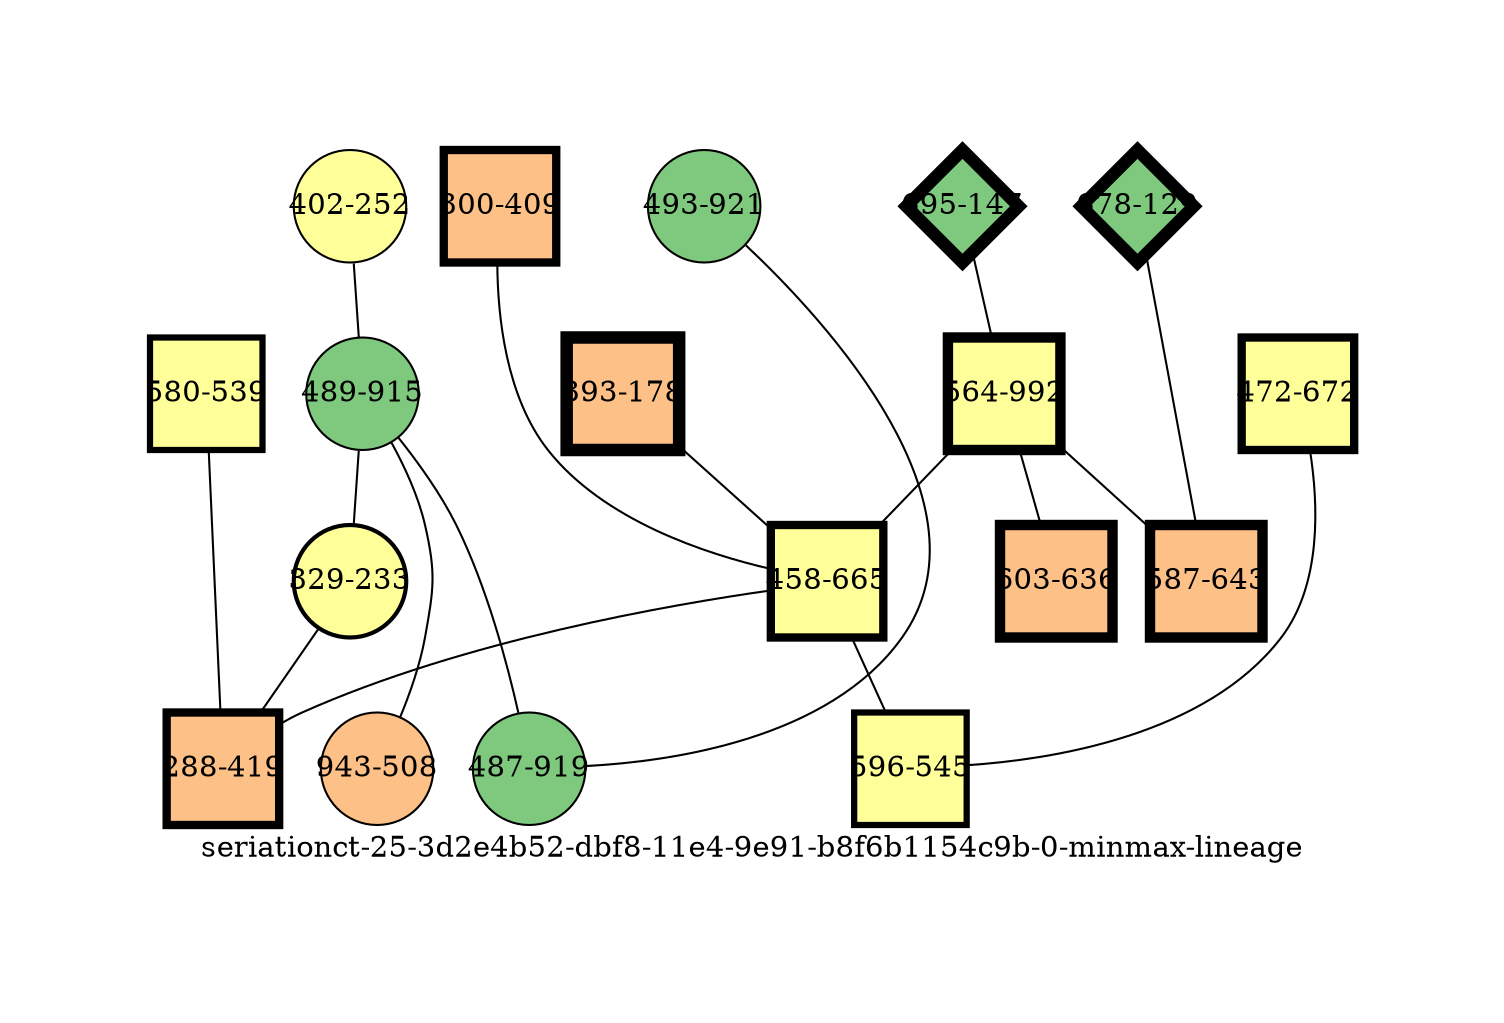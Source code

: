 strict graph "seriationct-25-3d2e4b52-dbf8-11e4-9e91-b8f6b1154c9b-0-minmax-lineage" {
labelloc=b;
ratio=auto;
pad="1.0";
label="seriationct-25-3d2e4b52-dbf8-11e4-9e91-b8f6b1154c9b-0-minmax-lineage";
node [width="0.75", style=filled, fixedsize=true, height="0.75", shape=circle, label=""];
0 [xCoordinate="409.0", appears_in_slice=4, yCoordinate="300.0", colorscheme=accent6, lineage_id=1, short_label="300-409", label="300-409", shape=square, cluster_id=2, fillcolor=3, size="500.0", id=10, penwidth="4.0"];
1 [xCoordinate="921.0", appears_in_slice=1, yCoordinate="493.0", colorscheme=accent6, lineage_id=0, short_label="493-921", label="493-921", shape=circle, cluster_id=0, fillcolor=1, size="500.0", id=0, penwidth="1.0"];
2 [xCoordinate="252.0", appears_in_slice=1, yCoordinate="402.0", colorscheme=accent6, lineage_id=0, short_label="402-252", label="402-252", shape=circle, cluster_id=3, fillcolor=4, size="500.0", id=2, penwidth="1.0"];
3 [xCoordinate="147.0", appears_in_slice=6, yCoordinate="695.0", colorscheme=accent6, lineage_id=2, short_label="695-147", label="695-147", shape=diamond, cluster_id=0, fillcolor=1, size="500.0", id=5, penwidth="6.0"];
4 [xCoordinate="992.0", appears_in_slice=5, yCoordinate="564.0", colorscheme=accent6, lineage_id=1, short_label="564-992", label="564-992", shape=square, cluster_id=3, fillcolor=4, size="500.0", id=4, penwidth="5.0"];
5 [xCoordinate="915.0", appears_in_slice=1, yCoordinate="489.0", colorscheme=accent6, lineage_id=0, short_label="489-915", label="489-915", shape=circle, cluster_id=0, fillcolor=1, size="500.0", id=11, penwidth="1.0"];
6 [xCoordinate="636.0", appears_in_slice=5, yCoordinate="603.0", colorscheme=accent6, lineage_id=1, short_label="603-636", label="603-636", shape=square, cluster_id=2, fillcolor=3, size="500.0", id=6, penwidth="5.0"];
7 [xCoordinate="129.0", appears_in_slice=6, yCoordinate="678.0", colorscheme=accent6, lineage_id=2, short_label="678-129", label="678-129", shape=diamond, cluster_id=0, fillcolor=1, size="500.0", id=7, penwidth="6.0"];
8 [xCoordinate="539.0", appears_in_slice=3, yCoordinate="580.0", colorscheme=accent6, lineage_id=1, short_label="580-539", label="580-539", shape=square, cluster_id=3, fillcolor=4, size="500.0", id=12, penwidth="3.0"];
9 [xCoordinate="233.0", appears_in_slice=2, yCoordinate="329.0", colorscheme=accent6, lineage_id=0, short_label="329-233", label="329-233", shape=circle, cluster_id=3, fillcolor=4, size="500.0", id=9, penwidth="2.0"];
10 [xCoordinate="178.0", appears_in_slice=6, yCoordinate="393.0", colorscheme=accent6, lineage_id=1, short_label="393-178", label="393-178", shape=square, cluster_id=2, fillcolor=3, size="500.0", id=8, penwidth="6.0"];
11 [xCoordinate="665.0", appears_in_slice=4, yCoordinate="458.0", colorscheme=accent6, lineage_id=1, short_label="458-665", label="458-665", shape=square, cluster_id=3, fillcolor=4, size="500.0", id=3, penwidth="4.0"];
12 [xCoordinate="672.0", appears_in_slice=4, yCoordinate="472.0", colorscheme=accent6, lineage_id=1, short_label="472-672", label="472-672", shape=square, cluster_id=3, fillcolor=4, size="500.0", id=13, penwidth="4.0"];
13 [xCoordinate="419.0", appears_in_slice=4, yCoordinate="288.0", colorscheme=accent6, lineage_id=1, short_label="288-419", label="288-419", shape=square, cluster_id=2, fillcolor=3, size="500.0", id=1, penwidth="4.0"];
14 [xCoordinate="508.0", appears_in_slice=1, yCoordinate="943.0", colorscheme=accent6, lineage_id=0, short_label="943-508", label="943-508", shape=circle, cluster_id=2, fillcolor=3, size="500.0", id=15, penwidth="1.0"];
15 [xCoordinate="643.0", appears_in_slice=5, yCoordinate="587.0", colorscheme=accent6, lineage_id=1, short_label="587-643", label="587-643", shape=square, cluster_id=2, fillcolor=3, size="500.0", id=14, penwidth="5.0"];
16 [xCoordinate="919.0", appears_in_slice=1, yCoordinate="487.0", colorscheme=accent6, lineage_id=0, short_label="487-919", label="487-919", shape=circle, cluster_id=0, fillcolor=1, size="500.0", id=16, penwidth="1.0"];
17 [xCoordinate="545.0", appears_in_slice=3, yCoordinate="596.0", colorscheme=accent6, lineage_id=1, short_label="596-545", label="596-545", shape=square, cluster_id=3, fillcolor=4, size="500.0", id=17, penwidth="3.0"];
0 -- 11  [inverseweight="3.80803887753", weight="0.262602360995"];
1 -- 16  [inverseweight="12.6673647985", weight="0.078943017424"];
2 -- 5  [inverseweight="1.39789200263", weight="0.715362844995"];
3 -- 4  [inverseweight="1.40872459518", weight="0.709861958412"];
4 -- 11  [inverseweight="3.48484944486", weight="0.286956442688"];
4 -- 6  [inverseweight="1.85230926864", weight="0.539866650202"];
4 -- 15  [inverseweight="2.52563909281", weight="0.395939389301"];
5 -- 16  [inverseweight="2.21247601689", weight="0.451982300538"];
5 -- 9  [inverseweight="2.2426260343", weight="0.445905819653"];
5 -- 14  [inverseweight="2.39946872046", weight="0.41675892312"];
7 -- 15  [inverseweight="1.54491797754", weight="0.647283554557"];
8 -- 13  [inverseweight="2.69707407501", weight="0.37077216724"];
9 -- 13  [inverseweight="1.59434690194", weight="0.627216071223"];
10 -- 11  [inverseweight="2.70211063229", weight="0.370081072199"];
11 -- 17  [inverseweight="3.68005369974", weight="0.271735165188"];
11 -- 13  [inverseweight="3.56126801436", weight="0.280798860397"];
12 -- 17  [inverseweight="2.56988752054", weight="0.38912208881"];
}
